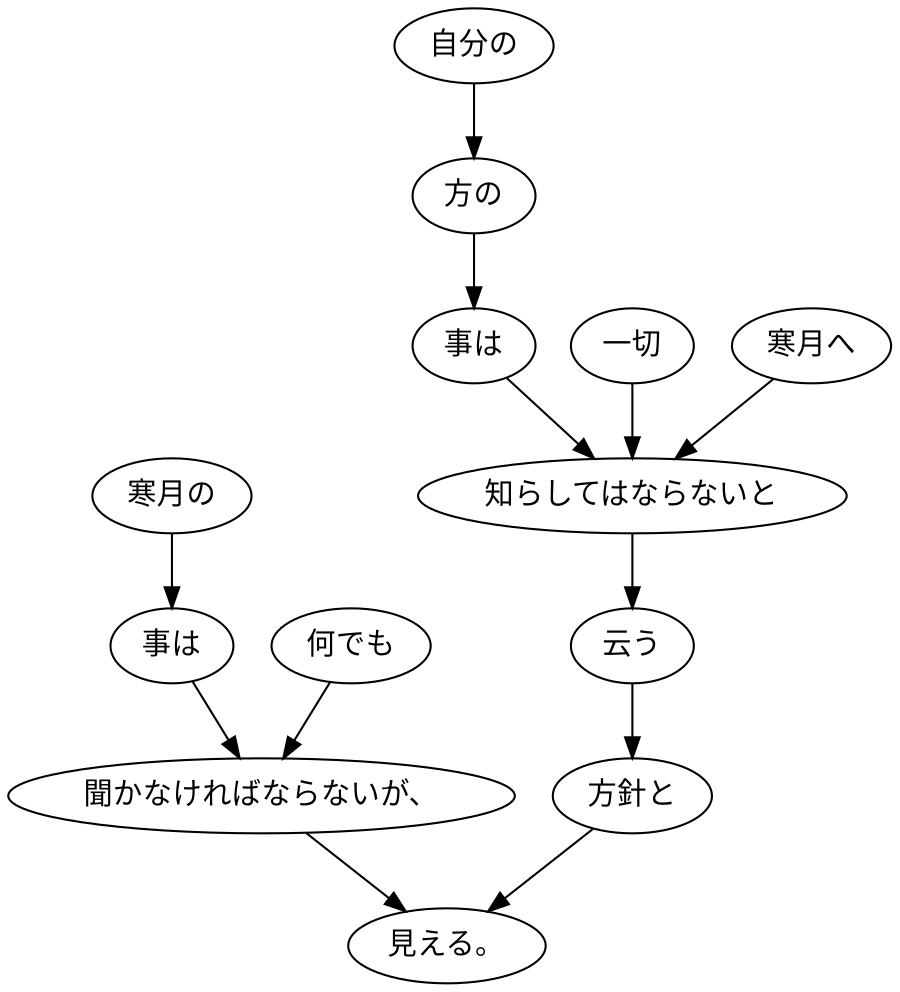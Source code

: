 digraph graph1714 {
	node0 [label="寒月の"];
	node1 [label="事は"];
	node2 [label="何でも"];
	node3 [label="聞かなければならないが、"];
	node4 [label="自分の"];
	node5 [label="方の"];
	node6 [label="事は"];
	node7 [label="一切"];
	node8 [label="寒月へ"];
	node9 [label="知らしてはならないと"];
	node10 [label="云う"];
	node11 [label="方針と"];
	node12 [label="見える。"];
	node0 -> node1;
	node1 -> node3;
	node2 -> node3;
	node3 -> node12;
	node4 -> node5;
	node5 -> node6;
	node6 -> node9;
	node7 -> node9;
	node8 -> node9;
	node9 -> node10;
	node10 -> node11;
	node11 -> node12;
}
